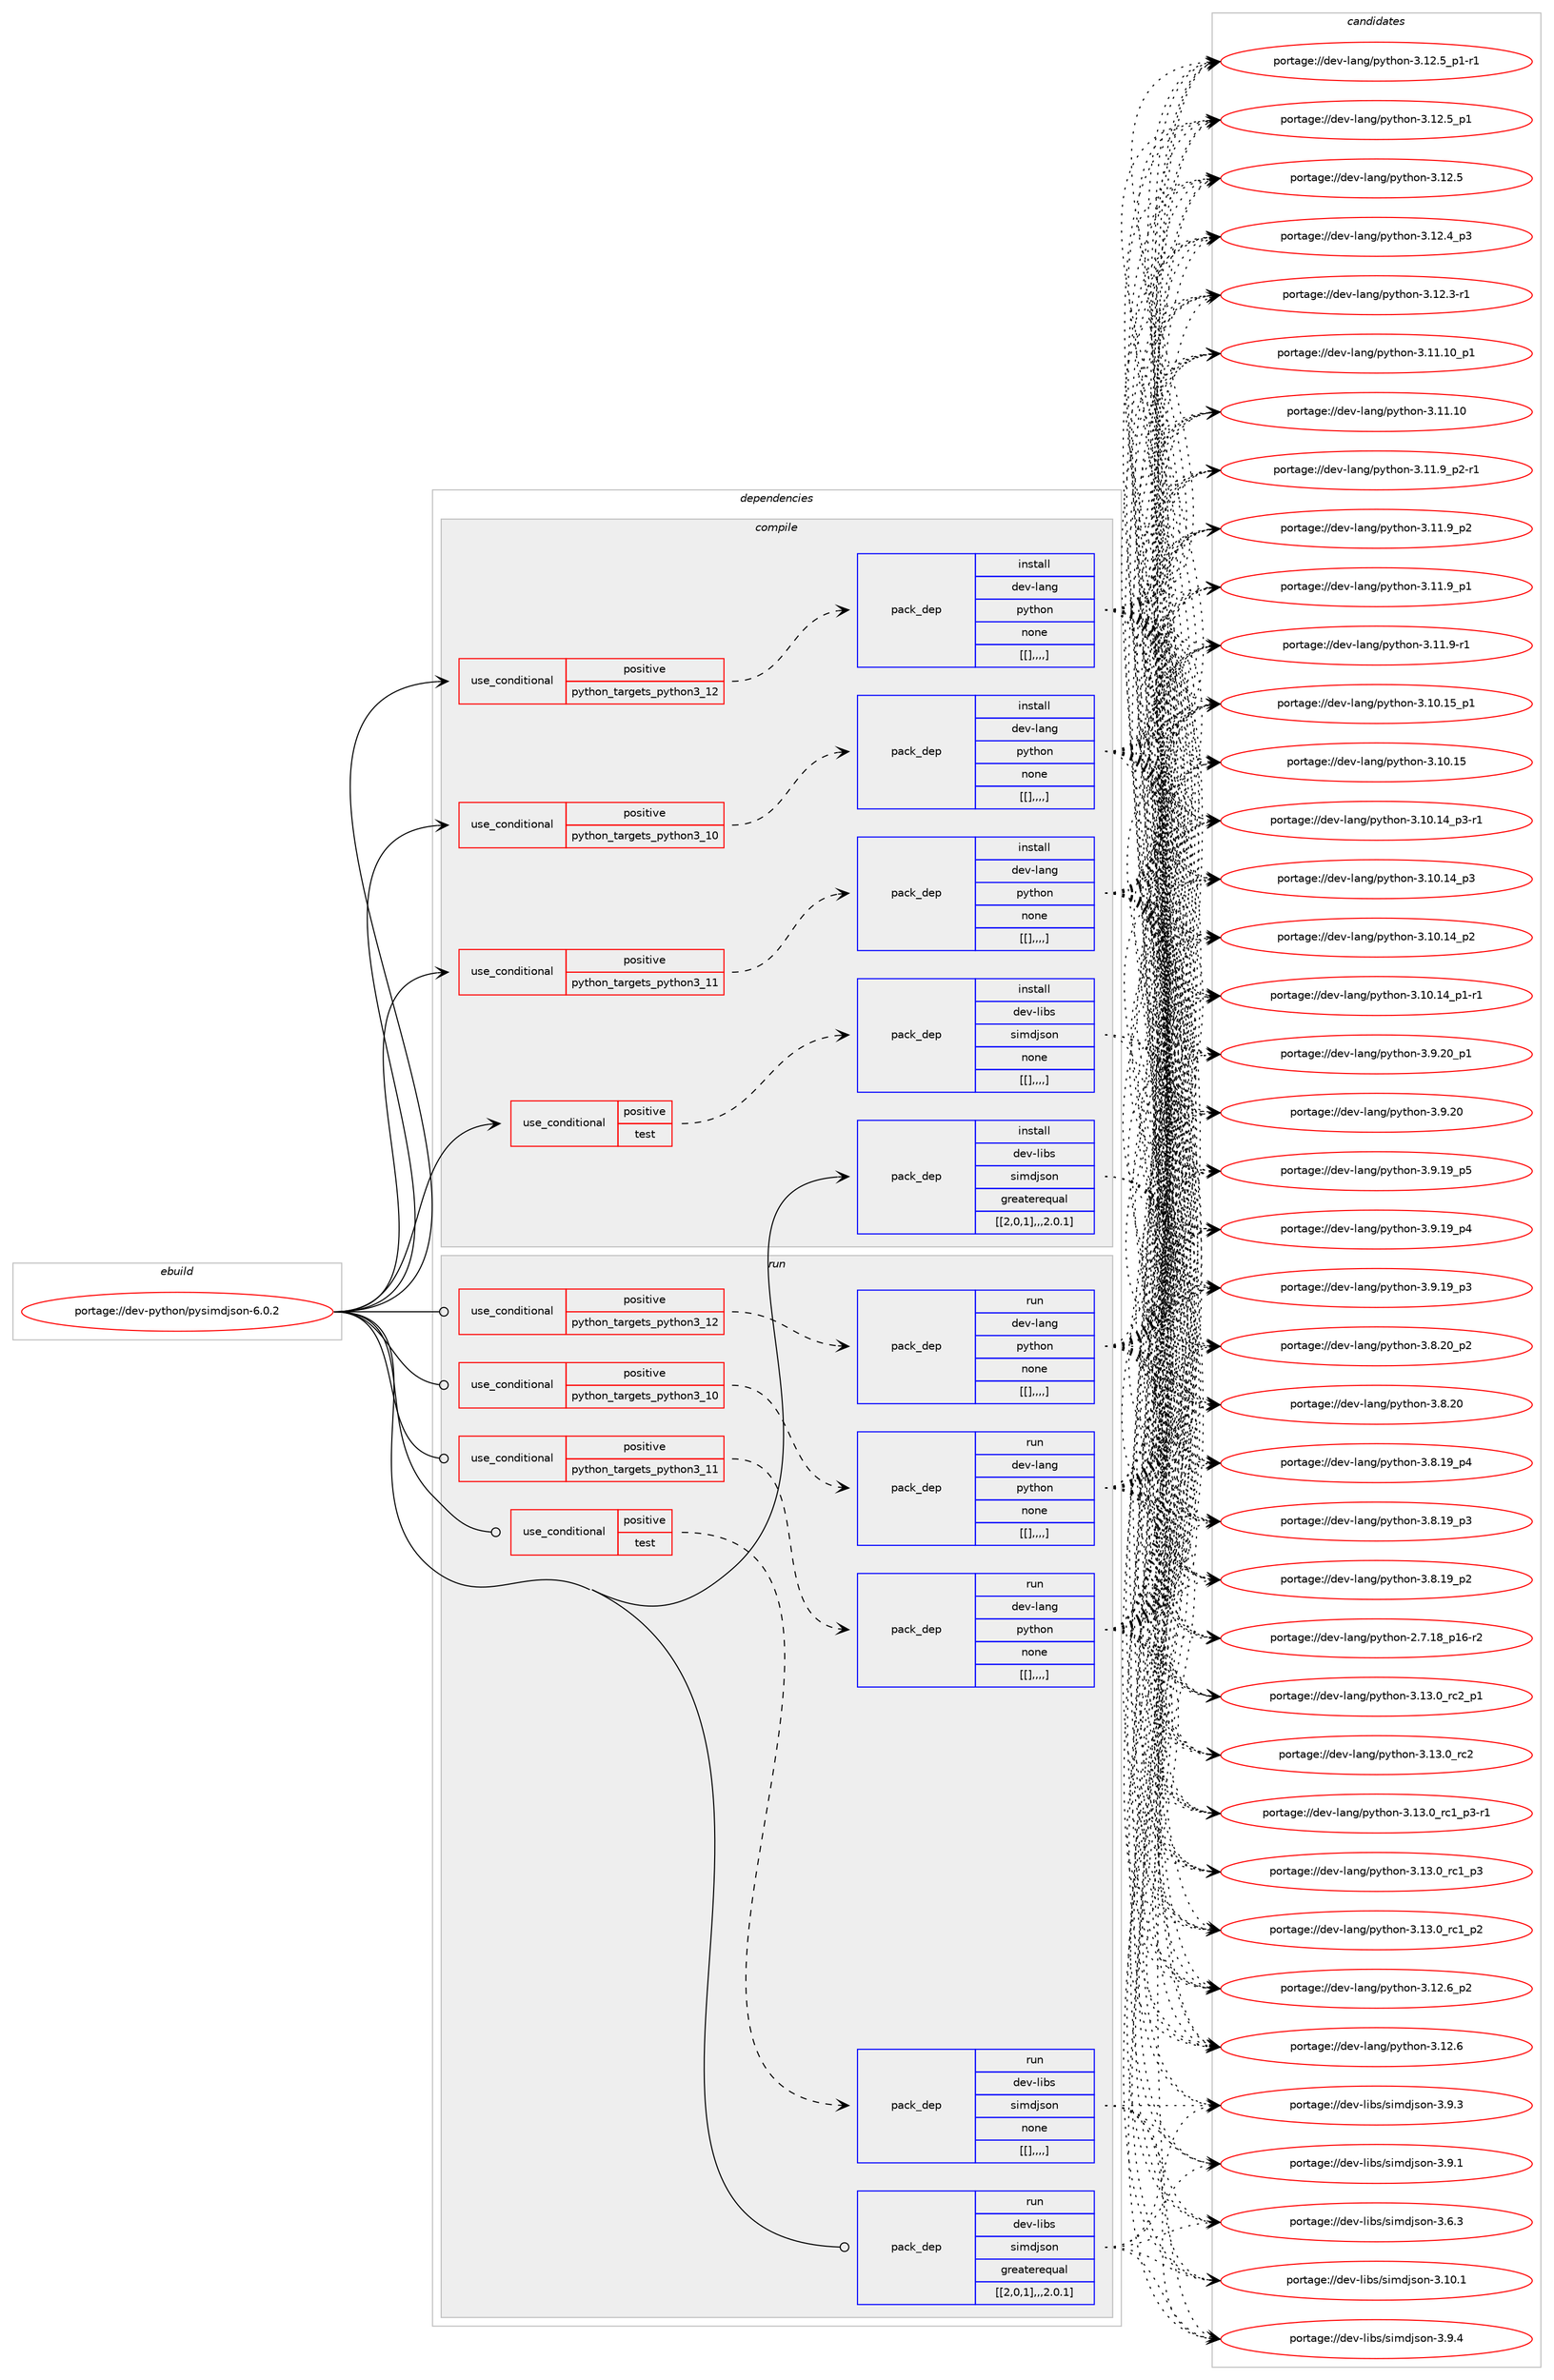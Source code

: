 digraph prolog {

# *************
# Graph options
# *************

newrank=true;
concentrate=true;
compound=true;
graph [rankdir=LR,fontname=Helvetica,fontsize=10,ranksep=1.5];#, ranksep=2.5, nodesep=0.2];
edge  [arrowhead=vee];
node  [fontname=Helvetica,fontsize=10];

# **********
# The ebuild
# **********

subgraph cluster_leftcol {
color=gray;
label=<<i>ebuild</i>>;
id [label="portage://dev-python/pysimdjson-6.0.2", color=red, width=4, href="../dev-python/pysimdjson-6.0.2.svg"];
}

# ****************
# The dependencies
# ****************

subgraph cluster_midcol {
color=gray;
label=<<i>dependencies</i>>;
subgraph cluster_compile {
fillcolor="#eeeeee";
style=filled;
label=<<i>compile</i>>;
subgraph cond39305 {
dependency161487 [label=<<TABLE BORDER="0" CELLBORDER="1" CELLSPACING="0" CELLPADDING="4"><TR><TD ROWSPAN="3" CELLPADDING="10">use_conditional</TD></TR><TR><TD>positive</TD></TR><TR><TD>python_targets_python3_10</TD></TR></TABLE>>, shape=none, color=red];
subgraph pack120930 {
dependency161488 [label=<<TABLE BORDER="0" CELLBORDER="1" CELLSPACING="0" CELLPADDING="4" WIDTH="220"><TR><TD ROWSPAN="6" CELLPADDING="30">pack_dep</TD></TR><TR><TD WIDTH="110">install</TD></TR><TR><TD>dev-lang</TD></TR><TR><TD>python</TD></TR><TR><TD>none</TD></TR><TR><TD>[[],,,,]</TD></TR></TABLE>>, shape=none, color=blue];
}
dependency161487:e -> dependency161488:w [weight=20,style="dashed",arrowhead="vee"];
}
id:e -> dependency161487:w [weight=20,style="solid",arrowhead="vee"];
subgraph cond39306 {
dependency161489 [label=<<TABLE BORDER="0" CELLBORDER="1" CELLSPACING="0" CELLPADDING="4"><TR><TD ROWSPAN="3" CELLPADDING="10">use_conditional</TD></TR><TR><TD>positive</TD></TR><TR><TD>python_targets_python3_11</TD></TR></TABLE>>, shape=none, color=red];
subgraph pack120931 {
dependency161490 [label=<<TABLE BORDER="0" CELLBORDER="1" CELLSPACING="0" CELLPADDING="4" WIDTH="220"><TR><TD ROWSPAN="6" CELLPADDING="30">pack_dep</TD></TR><TR><TD WIDTH="110">install</TD></TR><TR><TD>dev-lang</TD></TR><TR><TD>python</TD></TR><TR><TD>none</TD></TR><TR><TD>[[],,,,]</TD></TR></TABLE>>, shape=none, color=blue];
}
dependency161489:e -> dependency161490:w [weight=20,style="dashed",arrowhead="vee"];
}
id:e -> dependency161489:w [weight=20,style="solid",arrowhead="vee"];
subgraph cond39307 {
dependency161491 [label=<<TABLE BORDER="0" CELLBORDER="1" CELLSPACING="0" CELLPADDING="4"><TR><TD ROWSPAN="3" CELLPADDING="10">use_conditional</TD></TR><TR><TD>positive</TD></TR><TR><TD>python_targets_python3_12</TD></TR></TABLE>>, shape=none, color=red];
subgraph pack120932 {
dependency161492 [label=<<TABLE BORDER="0" CELLBORDER="1" CELLSPACING="0" CELLPADDING="4" WIDTH="220"><TR><TD ROWSPAN="6" CELLPADDING="30">pack_dep</TD></TR><TR><TD WIDTH="110">install</TD></TR><TR><TD>dev-lang</TD></TR><TR><TD>python</TD></TR><TR><TD>none</TD></TR><TR><TD>[[],,,,]</TD></TR></TABLE>>, shape=none, color=blue];
}
dependency161491:e -> dependency161492:w [weight=20,style="dashed",arrowhead="vee"];
}
id:e -> dependency161491:w [weight=20,style="solid",arrowhead="vee"];
subgraph cond39308 {
dependency161493 [label=<<TABLE BORDER="0" CELLBORDER="1" CELLSPACING="0" CELLPADDING="4"><TR><TD ROWSPAN="3" CELLPADDING="10">use_conditional</TD></TR><TR><TD>positive</TD></TR><TR><TD>test</TD></TR></TABLE>>, shape=none, color=red];
subgraph pack120933 {
dependency161494 [label=<<TABLE BORDER="0" CELLBORDER="1" CELLSPACING="0" CELLPADDING="4" WIDTH="220"><TR><TD ROWSPAN="6" CELLPADDING="30">pack_dep</TD></TR><TR><TD WIDTH="110">install</TD></TR><TR><TD>dev-libs</TD></TR><TR><TD>simdjson</TD></TR><TR><TD>none</TD></TR><TR><TD>[[],,,,]</TD></TR></TABLE>>, shape=none, color=blue];
}
dependency161493:e -> dependency161494:w [weight=20,style="dashed",arrowhead="vee"];
}
id:e -> dependency161493:w [weight=20,style="solid",arrowhead="vee"];
subgraph pack120934 {
dependency161495 [label=<<TABLE BORDER="0" CELLBORDER="1" CELLSPACING="0" CELLPADDING="4" WIDTH="220"><TR><TD ROWSPAN="6" CELLPADDING="30">pack_dep</TD></TR><TR><TD WIDTH="110">install</TD></TR><TR><TD>dev-libs</TD></TR><TR><TD>simdjson</TD></TR><TR><TD>greaterequal</TD></TR><TR><TD>[[2,0,1],,,2.0.1]</TD></TR></TABLE>>, shape=none, color=blue];
}
id:e -> dependency161495:w [weight=20,style="solid",arrowhead="vee"];
}
subgraph cluster_compileandrun {
fillcolor="#eeeeee";
style=filled;
label=<<i>compile and run</i>>;
}
subgraph cluster_run {
fillcolor="#eeeeee";
style=filled;
label=<<i>run</i>>;
subgraph cond39309 {
dependency161496 [label=<<TABLE BORDER="0" CELLBORDER="1" CELLSPACING="0" CELLPADDING="4"><TR><TD ROWSPAN="3" CELLPADDING="10">use_conditional</TD></TR><TR><TD>positive</TD></TR><TR><TD>python_targets_python3_10</TD></TR></TABLE>>, shape=none, color=red];
subgraph pack120935 {
dependency161497 [label=<<TABLE BORDER="0" CELLBORDER="1" CELLSPACING="0" CELLPADDING="4" WIDTH="220"><TR><TD ROWSPAN="6" CELLPADDING="30">pack_dep</TD></TR><TR><TD WIDTH="110">run</TD></TR><TR><TD>dev-lang</TD></TR><TR><TD>python</TD></TR><TR><TD>none</TD></TR><TR><TD>[[],,,,]</TD></TR></TABLE>>, shape=none, color=blue];
}
dependency161496:e -> dependency161497:w [weight=20,style="dashed",arrowhead="vee"];
}
id:e -> dependency161496:w [weight=20,style="solid",arrowhead="odot"];
subgraph cond39310 {
dependency161498 [label=<<TABLE BORDER="0" CELLBORDER="1" CELLSPACING="0" CELLPADDING="4"><TR><TD ROWSPAN="3" CELLPADDING="10">use_conditional</TD></TR><TR><TD>positive</TD></TR><TR><TD>python_targets_python3_11</TD></TR></TABLE>>, shape=none, color=red];
subgraph pack120936 {
dependency161499 [label=<<TABLE BORDER="0" CELLBORDER="1" CELLSPACING="0" CELLPADDING="4" WIDTH="220"><TR><TD ROWSPAN="6" CELLPADDING="30">pack_dep</TD></TR><TR><TD WIDTH="110">run</TD></TR><TR><TD>dev-lang</TD></TR><TR><TD>python</TD></TR><TR><TD>none</TD></TR><TR><TD>[[],,,,]</TD></TR></TABLE>>, shape=none, color=blue];
}
dependency161498:e -> dependency161499:w [weight=20,style="dashed",arrowhead="vee"];
}
id:e -> dependency161498:w [weight=20,style="solid",arrowhead="odot"];
subgraph cond39311 {
dependency161500 [label=<<TABLE BORDER="0" CELLBORDER="1" CELLSPACING="0" CELLPADDING="4"><TR><TD ROWSPAN="3" CELLPADDING="10">use_conditional</TD></TR><TR><TD>positive</TD></TR><TR><TD>python_targets_python3_12</TD></TR></TABLE>>, shape=none, color=red];
subgraph pack120937 {
dependency161501 [label=<<TABLE BORDER="0" CELLBORDER="1" CELLSPACING="0" CELLPADDING="4" WIDTH="220"><TR><TD ROWSPAN="6" CELLPADDING="30">pack_dep</TD></TR><TR><TD WIDTH="110">run</TD></TR><TR><TD>dev-lang</TD></TR><TR><TD>python</TD></TR><TR><TD>none</TD></TR><TR><TD>[[],,,,]</TD></TR></TABLE>>, shape=none, color=blue];
}
dependency161500:e -> dependency161501:w [weight=20,style="dashed",arrowhead="vee"];
}
id:e -> dependency161500:w [weight=20,style="solid",arrowhead="odot"];
subgraph cond39312 {
dependency161502 [label=<<TABLE BORDER="0" CELLBORDER="1" CELLSPACING="0" CELLPADDING="4"><TR><TD ROWSPAN="3" CELLPADDING="10">use_conditional</TD></TR><TR><TD>positive</TD></TR><TR><TD>test</TD></TR></TABLE>>, shape=none, color=red];
subgraph pack120938 {
dependency161503 [label=<<TABLE BORDER="0" CELLBORDER="1" CELLSPACING="0" CELLPADDING="4" WIDTH="220"><TR><TD ROWSPAN="6" CELLPADDING="30">pack_dep</TD></TR><TR><TD WIDTH="110">run</TD></TR><TR><TD>dev-libs</TD></TR><TR><TD>simdjson</TD></TR><TR><TD>none</TD></TR><TR><TD>[[],,,,]</TD></TR></TABLE>>, shape=none, color=blue];
}
dependency161502:e -> dependency161503:w [weight=20,style="dashed",arrowhead="vee"];
}
id:e -> dependency161502:w [weight=20,style="solid",arrowhead="odot"];
subgraph pack120939 {
dependency161504 [label=<<TABLE BORDER="0" CELLBORDER="1" CELLSPACING="0" CELLPADDING="4" WIDTH="220"><TR><TD ROWSPAN="6" CELLPADDING="30">pack_dep</TD></TR><TR><TD WIDTH="110">run</TD></TR><TR><TD>dev-libs</TD></TR><TR><TD>simdjson</TD></TR><TR><TD>greaterequal</TD></TR><TR><TD>[[2,0,1],,,2.0.1]</TD></TR></TABLE>>, shape=none, color=blue];
}
id:e -> dependency161504:w [weight=20,style="solid",arrowhead="odot"];
}
}

# **************
# The candidates
# **************

subgraph cluster_choices {
rank=same;
color=gray;
label=<<i>candidates</i>>;

subgraph choice120930 {
color=black;
nodesep=1;
choice100101118451089711010347112121116104111110455146495146489511499509511249 [label="portage://dev-lang/python-3.13.0_rc2_p1", color=red, width=4,href="../dev-lang/python-3.13.0_rc2_p1.svg"];
choice10010111845108971101034711212111610411111045514649514648951149950 [label="portage://dev-lang/python-3.13.0_rc2", color=red, width=4,href="../dev-lang/python-3.13.0_rc2.svg"];
choice1001011184510897110103471121211161041111104551464951464895114994995112514511449 [label="portage://dev-lang/python-3.13.0_rc1_p3-r1", color=red, width=4,href="../dev-lang/python-3.13.0_rc1_p3-r1.svg"];
choice100101118451089711010347112121116104111110455146495146489511499499511251 [label="portage://dev-lang/python-3.13.0_rc1_p3", color=red, width=4,href="../dev-lang/python-3.13.0_rc1_p3.svg"];
choice100101118451089711010347112121116104111110455146495146489511499499511250 [label="portage://dev-lang/python-3.13.0_rc1_p2", color=red, width=4,href="../dev-lang/python-3.13.0_rc1_p2.svg"];
choice100101118451089711010347112121116104111110455146495046549511250 [label="portage://dev-lang/python-3.12.6_p2", color=red, width=4,href="../dev-lang/python-3.12.6_p2.svg"];
choice10010111845108971101034711212111610411111045514649504654 [label="portage://dev-lang/python-3.12.6", color=red, width=4,href="../dev-lang/python-3.12.6.svg"];
choice1001011184510897110103471121211161041111104551464950465395112494511449 [label="portage://dev-lang/python-3.12.5_p1-r1", color=red, width=4,href="../dev-lang/python-3.12.5_p1-r1.svg"];
choice100101118451089711010347112121116104111110455146495046539511249 [label="portage://dev-lang/python-3.12.5_p1", color=red, width=4,href="../dev-lang/python-3.12.5_p1.svg"];
choice10010111845108971101034711212111610411111045514649504653 [label="portage://dev-lang/python-3.12.5", color=red, width=4,href="../dev-lang/python-3.12.5.svg"];
choice100101118451089711010347112121116104111110455146495046529511251 [label="portage://dev-lang/python-3.12.4_p3", color=red, width=4,href="../dev-lang/python-3.12.4_p3.svg"];
choice100101118451089711010347112121116104111110455146495046514511449 [label="portage://dev-lang/python-3.12.3-r1", color=red, width=4,href="../dev-lang/python-3.12.3-r1.svg"];
choice10010111845108971101034711212111610411111045514649494649489511249 [label="portage://dev-lang/python-3.11.10_p1", color=red, width=4,href="../dev-lang/python-3.11.10_p1.svg"];
choice1001011184510897110103471121211161041111104551464949464948 [label="portage://dev-lang/python-3.11.10", color=red, width=4,href="../dev-lang/python-3.11.10.svg"];
choice1001011184510897110103471121211161041111104551464949465795112504511449 [label="portage://dev-lang/python-3.11.9_p2-r1", color=red, width=4,href="../dev-lang/python-3.11.9_p2-r1.svg"];
choice100101118451089711010347112121116104111110455146494946579511250 [label="portage://dev-lang/python-3.11.9_p2", color=red, width=4,href="../dev-lang/python-3.11.9_p2.svg"];
choice100101118451089711010347112121116104111110455146494946579511249 [label="portage://dev-lang/python-3.11.9_p1", color=red, width=4,href="../dev-lang/python-3.11.9_p1.svg"];
choice100101118451089711010347112121116104111110455146494946574511449 [label="portage://dev-lang/python-3.11.9-r1", color=red, width=4,href="../dev-lang/python-3.11.9-r1.svg"];
choice10010111845108971101034711212111610411111045514649484649539511249 [label="portage://dev-lang/python-3.10.15_p1", color=red, width=4,href="../dev-lang/python-3.10.15_p1.svg"];
choice1001011184510897110103471121211161041111104551464948464953 [label="portage://dev-lang/python-3.10.15", color=red, width=4,href="../dev-lang/python-3.10.15.svg"];
choice100101118451089711010347112121116104111110455146494846495295112514511449 [label="portage://dev-lang/python-3.10.14_p3-r1", color=red, width=4,href="../dev-lang/python-3.10.14_p3-r1.svg"];
choice10010111845108971101034711212111610411111045514649484649529511251 [label="portage://dev-lang/python-3.10.14_p3", color=red, width=4,href="../dev-lang/python-3.10.14_p3.svg"];
choice10010111845108971101034711212111610411111045514649484649529511250 [label="portage://dev-lang/python-3.10.14_p2", color=red, width=4,href="../dev-lang/python-3.10.14_p2.svg"];
choice100101118451089711010347112121116104111110455146494846495295112494511449 [label="portage://dev-lang/python-3.10.14_p1-r1", color=red, width=4,href="../dev-lang/python-3.10.14_p1-r1.svg"];
choice100101118451089711010347112121116104111110455146574650489511249 [label="portage://dev-lang/python-3.9.20_p1", color=red, width=4,href="../dev-lang/python-3.9.20_p1.svg"];
choice10010111845108971101034711212111610411111045514657465048 [label="portage://dev-lang/python-3.9.20", color=red, width=4,href="../dev-lang/python-3.9.20.svg"];
choice100101118451089711010347112121116104111110455146574649579511253 [label="portage://dev-lang/python-3.9.19_p5", color=red, width=4,href="../dev-lang/python-3.9.19_p5.svg"];
choice100101118451089711010347112121116104111110455146574649579511252 [label="portage://dev-lang/python-3.9.19_p4", color=red, width=4,href="../dev-lang/python-3.9.19_p4.svg"];
choice100101118451089711010347112121116104111110455146574649579511251 [label="portage://dev-lang/python-3.9.19_p3", color=red, width=4,href="../dev-lang/python-3.9.19_p3.svg"];
choice100101118451089711010347112121116104111110455146564650489511250 [label="portage://dev-lang/python-3.8.20_p2", color=red, width=4,href="../dev-lang/python-3.8.20_p2.svg"];
choice10010111845108971101034711212111610411111045514656465048 [label="portage://dev-lang/python-3.8.20", color=red, width=4,href="../dev-lang/python-3.8.20.svg"];
choice100101118451089711010347112121116104111110455146564649579511252 [label="portage://dev-lang/python-3.8.19_p4", color=red, width=4,href="../dev-lang/python-3.8.19_p4.svg"];
choice100101118451089711010347112121116104111110455146564649579511251 [label="portage://dev-lang/python-3.8.19_p3", color=red, width=4,href="../dev-lang/python-3.8.19_p3.svg"];
choice100101118451089711010347112121116104111110455146564649579511250 [label="portage://dev-lang/python-3.8.19_p2", color=red, width=4,href="../dev-lang/python-3.8.19_p2.svg"];
choice100101118451089711010347112121116104111110455046554649569511249544511450 [label="portage://dev-lang/python-2.7.18_p16-r2", color=red, width=4,href="../dev-lang/python-2.7.18_p16-r2.svg"];
dependency161488:e -> choice100101118451089711010347112121116104111110455146495146489511499509511249:w [style=dotted,weight="100"];
dependency161488:e -> choice10010111845108971101034711212111610411111045514649514648951149950:w [style=dotted,weight="100"];
dependency161488:e -> choice1001011184510897110103471121211161041111104551464951464895114994995112514511449:w [style=dotted,weight="100"];
dependency161488:e -> choice100101118451089711010347112121116104111110455146495146489511499499511251:w [style=dotted,weight="100"];
dependency161488:e -> choice100101118451089711010347112121116104111110455146495146489511499499511250:w [style=dotted,weight="100"];
dependency161488:e -> choice100101118451089711010347112121116104111110455146495046549511250:w [style=dotted,weight="100"];
dependency161488:e -> choice10010111845108971101034711212111610411111045514649504654:w [style=dotted,weight="100"];
dependency161488:e -> choice1001011184510897110103471121211161041111104551464950465395112494511449:w [style=dotted,weight="100"];
dependency161488:e -> choice100101118451089711010347112121116104111110455146495046539511249:w [style=dotted,weight="100"];
dependency161488:e -> choice10010111845108971101034711212111610411111045514649504653:w [style=dotted,weight="100"];
dependency161488:e -> choice100101118451089711010347112121116104111110455146495046529511251:w [style=dotted,weight="100"];
dependency161488:e -> choice100101118451089711010347112121116104111110455146495046514511449:w [style=dotted,weight="100"];
dependency161488:e -> choice10010111845108971101034711212111610411111045514649494649489511249:w [style=dotted,weight="100"];
dependency161488:e -> choice1001011184510897110103471121211161041111104551464949464948:w [style=dotted,weight="100"];
dependency161488:e -> choice1001011184510897110103471121211161041111104551464949465795112504511449:w [style=dotted,weight="100"];
dependency161488:e -> choice100101118451089711010347112121116104111110455146494946579511250:w [style=dotted,weight="100"];
dependency161488:e -> choice100101118451089711010347112121116104111110455146494946579511249:w [style=dotted,weight="100"];
dependency161488:e -> choice100101118451089711010347112121116104111110455146494946574511449:w [style=dotted,weight="100"];
dependency161488:e -> choice10010111845108971101034711212111610411111045514649484649539511249:w [style=dotted,weight="100"];
dependency161488:e -> choice1001011184510897110103471121211161041111104551464948464953:w [style=dotted,weight="100"];
dependency161488:e -> choice100101118451089711010347112121116104111110455146494846495295112514511449:w [style=dotted,weight="100"];
dependency161488:e -> choice10010111845108971101034711212111610411111045514649484649529511251:w [style=dotted,weight="100"];
dependency161488:e -> choice10010111845108971101034711212111610411111045514649484649529511250:w [style=dotted,weight="100"];
dependency161488:e -> choice100101118451089711010347112121116104111110455146494846495295112494511449:w [style=dotted,weight="100"];
dependency161488:e -> choice100101118451089711010347112121116104111110455146574650489511249:w [style=dotted,weight="100"];
dependency161488:e -> choice10010111845108971101034711212111610411111045514657465048:w [style=dotted,weight="100"];
dependency161488:e -> choice100101118451089711010347112121116104111110455146574649579511253:w [style=dotted,weight="100"];
dependency161488:e -> choice100101118451089711010347112121116104111110455146574649579511252:w [style=dotted,weight="100"];
dependency161488:e -> choice100101118451089711010347112121116104111110455146574649579511251:w [style=dotted,weight="100"];
dependency161488:e -> choice100101118451089711010347112121116104111110455146564650489511250:w [style=dotted,weight="100"];
dependency161488:e -> choice10010111845108971101034711212111610411111045514656465048:w [style=dotted,weight="100"];
dependency161488:e -> choice100101118451089711010347112121116104111110455146564649579511252:w [style=dotted,weight="100"];
dependency161488:e -> choice100101118451089711010347112121116104111110455146564649579511251:w [style=dotted,weight="100"];
dependency161488:e -> choice100101118451089711010347112121116104111110455146564649579511250:w [style=dotted,weight="100"];
dependency161488:e -> choice100101118451089711010347112121116104111110455046554649569511249544511450:w [style=dotted,weight="100"];
}
subgraph choice120931 {
color=black;
nodesep=1;
choice100101118451089711010347112121116104111110455146495146489511499509511249 [label="portage://dev-lang/python-3.13.0_rc2_p1", color=red, width=4,href="../dev-lang/python-3.13.0_rc2_p1.svg"];
choice10010111845108971101034711212111610411111045514649514648951149950 [label="portage://dev-lang/python-3.13.0_rc2", color=red, width=4,href="../dev-lang/python-3.13.0_rc2.svg"];
choice1001011184510897110103471121211161041111104551464951464895114994995112514511449 [label="portage://dev-lang/python-3.13.0_rc1_p3-r1", color=red, width=4,href="../dev-lang/python-3.13.0_rc1_p3-r1.svg"];
choice100101118451089711010347112121116104111110455146495146489511499499511251 [label="portage://dev-lang/python-3.13.0_rc1_p3", color=red, width=4,href="../dev-lang/python-3.13.0_rc1_p3.svg"];
choice100101118451089711010347112121116104111110455146495146489511499499511250 [label="portage://dev-lang/python-3.13.0_rc1_p2", color=red, width=4,href="../dev-lang/python-3.13.0_rc1_p2.svg"];
choice100101118451089711010347112121116104111110455146495046549511250 [label="portage://dev-lang/python-3.12.6_p2", color=red, width=4,href="../dev-lang/python-3.12.6_p2.svg"];
choice10010111845108971101034711212111610411111045514649504654 [label="portage://dev-lang/python-3.12.6", color=red, width=4,href="../dev-lang/python-3.12.6.svg"];
choice1001011184510897110103471121211161041111104551464950465395112494511449 [label="portage://dev-lang/python-3.12.5_p1-r1", color=red, width=4,href="../dev-lang/python-3.12.5_p1-r1.svg"];
choice100101118451089711010347112121116104111110455146495046539511249 [label="portage://dev-lang/python-3.12.5_p1", color=red, width=4,href="../dev-lang/python-3.12.5_p1.svg"];
choice10010111845108971101034711212111610411111045514649504653 [label="portage://dev-lang/python-3.12.5", color=red, width=4,href="../dev-lang/python-3.12.5.svg"];
choice100101118451089711010347112121116104111110455146495046529511251 [label="portage://dev-lang/python-3.12.4_p3", color=red, width=4,href="../dev-lang/python-3.12.4_p3.svg"];
choice100101118451089711010347112121116104111110455146495046514511449 [label="portage://dev-lang/python-3.12.3-r1", color=red, width=4,href="../dev-lang/python-3.12.3-r1.svg"];
choice10010111845108971101034711212111610411111045514649494649489511249 [label="portage://dev-lang/python-3.11.10_p1", color=red, width=4,href="../dev-lang/python-3.11.10_p1.svg"];
choice1001011184510897110103471121211161041111104551464949464948 [label="portage://dev-lang/python-3.11.10", color=red, width=4,href="../dev-lang/python-3.11.10.svg"];
choice1001011184510897110103471121211161041111104551464949465795112504511449 [label="portage://dev-lang/python-3.11.9_p2-r1", color=red, width=4,href="../dev-lang/python-3.11.9_p2-r1.svg"];
choice100101118451089711010347112121116104111110455146494946579511250 [label="portage://dev-lang/python-3.11.9_p2", color=red, width=4,href="../dev-lang/python-3.11.9_p2.svg"];
choice100101118451089711010347112121116104111110455146494946579511249 [label="portage://dev-lang/python-3.11.9_p1", color=red, width=4,href="../dev-lang/python-3.11.9_p1.svg"];
choice100101118451089711010347112121116104111110455146494946574511449 [label="portage://dev-lang/python-3.11.9-r1", color=red, width=4,href="../dev-lang/python-3.11.9-r1.svg"];
choice10010111845108971101034711212111610411111045514649484649539511249 [label="portage://dev-lang/python-3.10.15_p1", color=red, width=4,href="../dev-lang/python-3.10.15_p1.svg"];
choice1001011184510897110103471121211161041111104551464948464953 [label="portage://dev-lang/python-3.10.15", color=red, width=4,href="../dev-lang/python-3.10.15.svg"];
choice100101118451089711010347112121116104111110455146494846495295112514511449 [label="portage://dev-lang/python-3.10.14_p3-r1", color=red, width=4,href="../dev-lang/python-3.10.14_p3-r1.svg"];
choice10010111845108971101034711212111610411111045514649484649529511251 [label="portage://dev-lang/python-3.10.14_p3", color=red, width=4,href="../dev-lang/python-3.10.14_p3.svg"];
choice10010111845108971101034711212111610411111045514649484649529511250 [label="portage://dev-lang/python-3.10.14_p2", color=red, width=4,href="../dev-lang/python-3.10.14_p2.svg"];
choice100101118451089711010347112121116104111110455146494846495295112494511449 [label="portage://dev-lang/python-3.10.14_p1-r1", color=red, width=4,href="../dev-lang/python-3.10.14_p1-r1.svg"];
choice100101118451089711010347112121116104111110455146574650489511249 [label="portage://dev-lang/python-3.9.20_p1", color=red, width=4,href="../dev-lang/python-3.9.20_p1.svg"];
choice10010111845108971101034711212111610411111045514657465048 [label="portage://dev-lang/python-3.9.20", color=red, width=4,href="../dev-lang/python-3.9.20.svg"];
choice100101118451089711010347112121116104111110455146574649579511253 [label="portage://dev-lang/python-3.9.19_p5", color=red, width=4,href="../dev-lang/python-3.9.19_p5.svg"];
choice100101118451089711010347112121116104111110455146574649579511252 [label="portage://dev-lang/python-3.9.19_p4", color=red, width=4,href="../dev-lang/python-3.9.19_p4.svg"];
choice100101118451089711010347112121116104111110455146574649579511251 [label="portage://dev-lang/python-3.9.19_p3", color=red, width=4,href="../dev-lang/python-3.9.19_p3.svg"];
choice100101118451089711010347112121116104111110455146564650489511250 [label="portage://dev-lang/python-3.8.20_p2", color=red, width=4,href="../dev-lang/python-3.8.20_p2.svg"];
choice10010111845108971101034711212111610411111045514656465048 [label="portage://dev-lang/python-3.8.20", color=red, width=4,href="../dev-lang/python-3.8.20.svg"];
choice100101118451089711010347112121116104111110455146564649579511252 [label="portage://dev-lang/python-3.8.19_p4", color=red, width=4,href="../dev-lang/python-3.8.19_p4.svg"];
choice100101118451089711010347112121116104111110455146564649579511251 [label="portage://dev-lang/python-3.8.19_p3", color=red, width=4,href="../dev-lang/python-3.8.19_p3.svg"];
choice100101118451089711010347112121116104111110455146564649579511250 [label="portage://dev-lang/python-3.8.19_p2", color=red, width=4,href="../dev-lang/python-3.8.19_p2.svg"];
choice100101118451089711010347112121116104111110455046554649569511249544511450 [label="portage://dev-lang/python-2.7.18_p16-r2", color=red, width=4,href="../dev-lang/python-2.7.18_p16-r2.svg"];
dependency161490:e -> choice100101118451089711010347112121116104111110455146495146489511499509511249:w [style=dotted,weight="100"];
dependency161490:e -> choice10010111845108971101034711212111610411111045514649514648951149950:w [style=dotted,weight="100"];
dependency161490:e -> choice1001011184510897110103471121211161041111104551464951464895114994995112514511449:w [style=dotted,weight="100"];
dependency161490:e -> choice100101118451089711010347112121116104111110455146495146489511499499511251:w [style=dotted,weight="100"];
dependency161490:e -> choice100101118451089711010347112121116104111110455146495146489511499499511250:w [style=dotted,weight="100"];
dependency161490:e -> choice100101118451089711010347112121116104111110455146495046549511250:w [style=dotted,weight="100"];
dependency161490:e -> choice10010111845108971101034711212111610411111045514649504654:w [style=dotted,weight="100"];
dependency161490:e -> choice1001011184510897110103471121211161041111104551464950465395112494511449:w [style=dotted,weight="100"];
dependency161490:e -> choice100101118451089711010347112121116104111110455146495046539511249:w [style=dotted,weight="100"];
dependency161490:e -> choice10010111845108971101034711212111610411111045514649504653:w [style=dotted,weight="100"];
dependency161490:e -> choice100101118451089711010347112121116104111110455146495046529511251:w [style=dotted,weight="100"];
dependency161490:e -> choice100101118451089711010347112121116104111110455146495046514511449:w [style=dotted,weight="100"];
dependency161490:e -> choice10010111845108971101034711212111610411111045514649494649489511249:w [style=dotted,weight="100"];
dependency161490:e -> choice1001011184510897110103471121211161041111104551464949464948:w [style=dotted,weight="100"];
dependency161490:e -> choice1001011184510897110103471121211161041111104551464949465795112504511449:w [style=dotted,weight="100"];
dependency161490:e -> choice100101118451089711010347112121116104111110455146494946579511250:w [style=dotted,weight="100"];
dependency161490:e -> choice100101118451089711010347112121116104111110455146494946579511249:w [style=dotted,weight="100"];
dependency161490:e -> choice100101118451089711010347112121116104111110455146494946574511449:w [style=dotted,weight="100"];
dependency161490:e -> choice10010111845108971101034711212111610411111045514649484649539511249:w [style=dotted,weight="100"];
dependency161490:e -> choice1001011184510897110103471121211161041111104551464948464953:w [style=dotted,weight="100"];
dependency161490:e -> choice100101118451089711010347112121116104111110455146494846495295112514511449:w [style=dotted,weight="100"];
dependency161490:e -> choice10010111845108971101034711212111610411111045514649484649529511251:w [style=dotted,weight="100"];
dependency161490:e -> choice10010111845108971101034711212111610411111045514649484649529511250:w [style=dotted,weight="100"];
dependency161490:e -> choice100101118451089711010347112121116104111110455146494846495295112494511449:w [style=dotted,weight="100"];
dependency161490:e -> choice100101118451089711010347112121116104111110455146574650489511249:w [style=dotted,weight="100"];
dependency161490:e -> choice10010111845108971101034711212111610411111045514657465048:w [style=dotted,weight="100"];
dependency161490:e -> choice100101118451089711010347112121116104111110455146574649579511253:w [style=dotted,weight="100"];
dependency161490:e -> choice100101118451089711010347112121116104111110455146574649579511252:w [style=dotted,weight="100"];
dependency161490:e -> choice100101118451089711010347112121116104111110455146574649579511251:w [style=dotted,weight="100"];
dependency161490:e -> choice100101118451089711010347112121116104111110455146564650489511250:w [style=dotted,weight="100"];
dependency161490:e -> choice10010111845108971101034711212111610411111045514656465048:w [style=dotted,weight="100"];
dependency161490:e -> choice100101118451089711010347112121116104111110455146564649579511252:w [style=dotted,weight="100"];
dependency161490:e -> choice100101118451089711010347112121116104111110455146564649579511251:w [style=dotted,weight="100"];
dependency161490:e -> choice100101118451089711010347112121116104111110455146564649579511250:w [style=dotted,weight="100"];
dependency161490:e -> choice100101118451089711010347112121116104111110455046554649569511249544511450:w [style=dotted,weight="100"];
}
subgraph choice120932 {
color=black;
nodesep=1;
choice100101118451089711010347112121116104111110455146495146489511499509511249 [label="portage://dev-lang/python-3.13.0_rc2_p1", color=red, width=4,href="../dev-lang/python-3.13.0_rc2_p1.svg"];
choice10010111845108971101034711212111610411111045514649514648951149950 [label="portage://dev-lang/python-3.13.0_rc2", color=red, width=4,href="../dev-lang/python-3.13.0_rc2.svg"];
choice1001011184510897110103471121211161041111104551464951464895114994995112514511449 [label="portage://dev-lang/python-3.13.0_rc1_p3-r1", color=red, width=4,href="../dev-lang/python-3.13.0_rc1_p3-r1.svg"];
choice100101118451089711010347112121116104111110455146495146489511499499511251 [label="portage://dev-lang/python-3.13.0_rc1_p3", color=red, width=4,href="../dev-lang/python-3.13.0_rc1_p3.svg"];
choice100101118451089711010347112121116104111110455146495146489511499499511250 [label="portage://dev-lang/python-3.13.0_rc1_p2", color=red, width=4,href="../dev-lang/python-3.13.0_rc1_p2.svg"];
choice100101118451089711010347112121116104111110455146495046549511250 [label="portage://dev-lang/python-3.12.6_p2", color=red, width=4,href="../dev-lang/python-3.12.6_p2.svg"];
choice10010111845108971101034711212111610411111045514649504654 [label="portage://dev-lang/python-3.12.6", color=red, width=4,href="../dev-lang/python-3.12.6.svg"];
choice1001011184510897110103471121211161041111104551464950465395112494511449 [label="portage://dev-lang/python-3.12.5_p1-r1", color=red, width=4,href="../dev-lang/python-3.12.5_p1-r1.svg"];
choice100101118451089711010347112121116104111110455146495046539511249 [label="portage://dev-lang/python-3.12.5_p1", color=red, width=4,href="../dev-lang/python-3.12.5_p1.svg"];
choice10010111845108971101034711212111610411111045514649504653 [label="portage://dev-lang/python-3.12.5", color=red, width=4,href="../dev-lang/python-3.12.5.svg"];
choice100101118451089711010347112121116104111110455146495046529511251 [label="portage://dev-lang/python-3.12.4_p3", color=red, width=4,href="../dev-lang/python-3.12.4_p3.svg"];
choice100101118451089711010347112121116104111110455146495046514511449 [label="portage://dev-lang/python-3.12.3-r1", color=red, width=4,href="../dev-lang/python-3.12.3-r1.svg"];
choice10010111845108971101034711212111610411111045514649494649489511249 [label="portage://dev-lang/python-3.11.10_p1", color=red, width=4,href="../dev-lang/python-3.11.10_p1.svg"];
choice1001011184510897110103471121211161041111104551464949464948 [label="portage://dev-lang/python-3.11.10", color=red, width=4,href="../dev-lang/python-3.11.10.svg"];
choice1001011184510897110103471121211161041111104551464949465795112504511449 [label="portage://dev-lang/python-3.11.9_p2-r1", color=red, width=4,href="../dev-lang/python-3.11.9_p2-r1.svg"];
choice100101118451089711010347112121116104111110455146494946579511250 [label="portage://dev-lang/python-3.11.9_p2", color=red, width=4,href="../dev-lang/python-3.11.9_p2.svg"];
choice100101118451089711010347112121116104111110455146494946579511249 [label="portage://dev-lang/python-3.11.9_p1", color=red, width=4,href="../dev-lang/python-3.11.9_p1.svg"];
choice100101118451089711010347112121116104111110455146494946574511449 [label="portage://dev-lang/python-3.11.9-r1", color=red, width=4,href="../dev-lang/python-3.11.9-r1.svg"];
choice10010111845108971101034711212111610411111045514649484649539511249 [label="portage://dev-lang/python-3.10.15_p1", color=red, width=4,href="../dev-lang/python-3.10.15_p1.svg"];
choice1001011184510897110103471121211161041111104551464948464953 [label="portage://dev-lang/python-3.10.15", color=red, width=4,href="../dev-lang/python-3.10.15.svg"];
choice100101118451089711010347112121116104111110455146494846495295112514511449 [label="portage://dev-lang/python-3.10.14_p3-r1", color=red, width=4,href="../dev-lang/python-3.10.14_p3-r1.svg"];
choice10010111845108971101034711212111610411111045514649484649529511251 [label="portage://dev-lang/python-3.10.14_p3", color=red, width=4,href="../dev-lang/python-3.10.14_p3.svg"];
choice10010111845108971101034711212111610411111045514649484649529511250 [label="portage://dev-lang/python-3.10.14_p2", color=red, width=4,href="../dev-lang/python-3.10.14_p2.svg"];
choice100101118451089711010347112121116104111110455146494846495295112494511449 [label="portage://dev-lang/python-3.10.14_p1-r1", color=red, width=4,href="../dev-lang/python-3.10.14_p1-r1.svg"];
choice100101118451089711010347112121116104111110455146574650489511249 [label="portage://dev-lang/python-3.9.20_p1", color=red, width=4,href="../dev-lang/python-3.9.20_p1.svg"];
choice10010111845108971101034711212111610411111045514657465048 [label="portage://dev-lang/python-3.9.20", color=red, width=4,href="../dev-lang/python-3.9.20.svg"];
choice100101118451089711010347112121116104111110455146574649579511253 [label="portage://dev-lang/python-3.9.19_p5", color=red, width=4,href="../dev-lang/python-3.9.19_p5.svg"];
choice100101118451089711010347112121116104111110455146574649579511252 [label="portage://dev-lang/python-3.9.19_p4", color=red, width=4,href="../dev-lang/python-3.9.19_p4.svg"];
choice100101118451089711010347112121116104111110455146574649579511251 [label="portage://dev-lang/python-3.9.19_p3", color=red, width=4,href="../dev-lang/python-3.9.19_p3.svg"];
choice100101118451089711010347112121116104111110455146564650489511250 [label="portage://dev-lang/python-3.8.20_p2", color=red, width=4,href="../dev-lang/python-3.8.20_p2.svg"];
choice10010111845108971101034711212111610411111045514656465048 [label="portage://dev-lang/python-3.8.20", color=red, width=4,href="../dev-lang/python-3.8.20.svg"];
choice100101118451089711010347112121116104111110455146564649579511252 [label="portage://dev-lang/python-3.8.19_p4", color=red, width=4,href="../dev-lang/python-3.8.19_p4.svg"];
choice100101118451089711010347112121116104111110455146564649579511251 [label="portage://dev-lang/python-3.8.19_p3", color=red, width=4,href="../dev-lang/python-3.8.19_p3.svg"];
choice100101118451089711010347112121116104111110455146564649579511250 [label="portage://dev-lang/python-3.8.19_p2", color=red, width=4,href="../dev-lang/python-3.8.19_p2.svg"];
choice100101118451089711010347112121116104111110455046554649569511249544511450 [label="portage://dev-lang/python-2.7.18_p16-r2", color=red, width=4,href="../dev-lang/python-2.7.18_p16-r2.svg"];
dependency161492:e -> choice100101118451089711010347112121116104111110455146495146489511499509511249:w [style=dotted,weight="100"];
dependency161492:e -> choice10010111845108971101034711212111610411111045514649514648951149950:w [style=dotted,weight="100"];
dependency161492:e -> choice1001011184510897110103471121211161041111104551464951464895114994995112514511449:w [style=dotted,weight="100"];
dependency161492:e -> choice100101118451089711010347112121116104111110455146495146489511499499511251:w [style=dotted,weight="100"];
dependency161492:e -> choice100101118451089711010347112121116104111110455146495146489511499499511250:w [style=dotted,weight="100"];
dependency161492:e -> choice100101118451089711010347112121116104111110455146495046549511250:w [style=dotted,weight="100"];
dependency161492:e -> choice10010111845108971101034711212111610411111045514649504654:w [style=dotted,weight="100"];
dependency161492:e -> choice1001011184510897110103471121211161041111104551464950465395112494511449:w [style=dotted,weight="100"];
dependency161492:e -> choice100101118451089711010347112121116104111110455146495046539511249:w [style=dotted,weight="100"];
dependency161492:e -> choice10010111845108971101034711212111610411111045514649504653:w [style=dotted,weight="100"];
dependency161492:e -> choice100101118451089711010347112121116104111110455146495046529511251:w [style=dotted,weight="100"];
dependency161492:e -> choice100101118451089711010347112121116104111110455146495046514511449:w [style=dotted,weight="100"];
dependency161492:e -> choice10010111845108971101034711212111610411111045514649494649489511249:w [style=dotted,weight="100"];
dependency161492:e -> choice1001011184510897110103471121211161041111104551464949464948:w [style=dotted,weight="100"];
dependency161492:e -> choice1001011184510897110103471121211161041111104551464949465795112504511449:w [style=dotted,weight="100"];
dependency161492:e -> choice100101118451089711010347112121116104111110455146494946579511250:w [style=dotted,weight="100"];
dependency161492:e -> choice100101118451089711010347112121116104111110455146494946579511249:w [style=dotted,weight="100"];
dependency161492:e -> choice100101118451089711010347112121116104111110455146494946574511449:w [style=dotted,weight="100"];
dependency161492:e -> choice10010111845108971101034711212111610411111045514649484649539511249:w [style=dotted,weight="100"];
dependency161492:e -> choice1001011184510897110103471121211161041111104551464948464953:w [style=dotted,weight="100"];
dependency161492:e -> choice100101118451089711010347112121116104111110455146494846495295112514511449:w [style=dotted,weight="100"];
dependency161492:e -> choice10010111845108971101034711212111610411111045514649484649529511251:w [style=dotted,weight="100"];
dependency161492:e -> choice10010111845108971101034711212111610411111045514649484649529511250:w [style=dotted,weight="100"];
dependency161492:e -> choice100101118451089711010347112121116104111110455146494846495295112494511449:w [style=dotted,weight="100"];
dependency161492:e -> choice100101118451089711010347112121116104111110455146574650489511249:w [style=dotted,weight="100"];
dependency161492:e -> choice10010111845108971101034711212111610411111045514657465048:w [style=dotted,weight="100"];
dependency161492:e -> choice100101118451089711010347112121116104111110455146574649579511253:w [style=dotted,weight="100"];
dependency161492:e -> choice100101118451089711010347112121116104111110455146574649579511252:w [style=dotted,weight="100"];
dependency161492:e -> choice100101118451089711010347112121116104111110455146574649579511251:w [style=dotted,weight="100"];
dependency161492:e -> choice100101118451089711010347112121116104111110455146564650489511250:w [style=dotted,weight="100"];
dependency161492:e -> choice10010111845108971101034711212111610411111045514656465048:w [style=dotted,weight="100"];
dependency161492:e -> choice100101118451089711010347112121116104111110455146564649579511252:w [style=dotted,weight="100"];
dependency161492:e -> choice100101118451089711010347112121116104111110455146564649579511251:w [style=dotted,weight="100"];
dependency161492:e -> choice100101118451089711010347112121116104111110455146564649579511250:w [style=dotted,weight="100"];
dependency161492:e -> choice100101118451089711010347112121116104111110455046554649569511249544511450:w [style=dotted,weight="100"];
}
subgraph choice120933 {
color=black;
nodesep=1;
choice10010111845108105981154711510510910010611511111045514649484649 [label="portage://dev-libs/simdjson-3.10.1", color=red, width=4,href="../dev-libs/simdjson-3.10.1.svg"];
choice100101118451081059811547115105109100106115111110455146574652 [label="portage://dev-libs/simdjson-3.9.4", color=red, width=4,href="../dev-libs/simdjson-3.9.4.svg"];
choice100101118451081059811547115105109100106115111110455146574651 [label="portage://dev-libs/simdjson-3.9.3", color=red, width=4,href="../dev-libs/simdjson-3.9.3.svg"];
choice100101118451081059811547115105109100106115111110455146574649 [label="portage://dev-libs/simdjson-3.9.1", color=red, width=4,href="../dev-libs/simdjson-3.9.1.svg"];
choice100101118451081059811547115105109100106115111110455146544651 [label="portage://dev-libs/simdjson-3.6.3", color=red, width=4,href="../dev-libs/simdjson-3.6.3.svg"];
dependency161494:e -> choice10010111845108105981154711510510910010611511111045514649484649:w [style=dotted,weight="100"];
dependency161494:e -> choice100101118451081059811547115105109100106115111110455146574652:w [style=dotted,weight="100"];
dependency161494:e -> choice100101118451081059811547115105109100106115111110455146574651:w [style=dotted,weight="100"];
dependency161494:e -> choice100101118451081059811547115105109100106115111110455146574649:w [style=dotted,weight="100"];
dependency161494:e -> choice100101118451081059811547115105109100106115111110455146544651:w [style=dotted,weight="100"];
}
subgraph choice120934 {
color=black;
nodesep=1;
choice10010111845108105981154711510510910010611511111045514649484649 [label="portage://dev-libs/simdjson-3.10.1", color=red, width=4,href="../dev-libs/simdjson-3.10.1.svg"];
choice100101118451081059811547115105109100106115111110455146574652 [label="portage://dev-libs/simdjson-3.9.4", color=red, width=4,href="../dev-libs/simdjson-3.9.4.svg"];
choice100101118451081059811547115105109100106115111110455146574651 [label="portage://dev-libs/simdjson-3.9.3", color=red, width=4,href="../dev-libs/simdjson-3.9.3.svg"];
choice100101118451081059811547115105109100106115111110455146574649 [label="portage://dev-libs/simdjson-3.9.1", color=red, width=4,href="../dev-libs/simdjson-3.9.1.svg"];
choice100101118451081059811547115105109100106115111110455146544651 [label="portage://dev-libs/simdjson-3.6.3", color=red, width=4,href="../dev-libs/simdjson-3.6.3.svg"];
dependency161495:e -> choice10010111845108105981154711510510910010611511111045514649484649:w [style=dotted,weight="100"];
dependency161495:e -> choice100101118451081059811547115105109100106115111110455146574652:w [style=dotted,weight="100"];
dependency161495:e -> choice100101118451081059811547115105109100106115111110455146574651:w [style=dotted,weight="100"];
dependency161495:e -> choice100101118451081059811547115105109100106115111110455146574649:w [style=dotted,weight="100"];
dependency161495:e -> choice100101118451081059811547115105109100106115111110455146544651:w [style=dotted,weight="100"];
}
subgraph choice120935 {
color=black;
nodesep=1;
choice100101118451089711010347112121116104111110455146495146489511499509511249 [label="portage://dev-lang/python-3.13.0_rc2_p1", color=red, width=4,href="../dev-lang/python-3.13.0_rc2_p1.svg"];
choice10010111845108971101034711212111610411111045514649514648951149950 [label="portage://dev-lang/python-3.13.0_rc2", color=red, width=4,href="../dev-lang/python-3.13.0_rc2.svg"];
choice1001011184510897110103471121211161041111104551464951464895114994995112514511449 [label="portage://dev-lang/python-3.13.0_rc1_p3-r1", color=red, width=4,href="../dev-lang/python-3.13.0_rc1_p3-r1.svg"];
choice100101118451089711010347112121116104111110455146495146489511499499511251 [label="portage://dev-lang/python-3.13.0_rc1_p3", color=red, width=4,href="../dev-lang/python-3.13.0_rc1_p3.svg"];
choice100101118451089711010347112121116104111110455146495146489511499499511250 [label="portage://dev-lang/python-3.13.0_rc1_p2", color=red, width=4,href="../dev-lang/python-3.13.0_rc1_p2.svg"];
choice100101118451089711010347112121116104111110455146495046549511250 [label="portage://dev-lang/python-3.12.6_p2", color=red, width=4,href="../dev-lang/python-3.12.6_p2.svg"];
choice10010111845108971101034711212111610411111045514649504654 [label="portage://dev-lang/python-3.12.6", color=red, width=4,href="../dev-lang/python-3.12.6.svg"];
choice1001011184510897110103471121211161041111104551464950465395112494511449 [label="portage://dev-lang/python-3.12.5_p1-r1", color=red, width=4,href="../dev-lang/python-3.12.5_p1-r1.svg"];
choice100101118451089711010347112121116104111110455146495046539511249 [label="portage://dev-lang/python-3.12.5_p1", color=red, width=4,href="../dev-lang/python-3.12.5_p1.svg"];
choice10010111845108971101034711212111610411111045514649504653 [label="portage://dev-lang/python-3.12.5", color=red, width=4,href="../dev-lang/python-3.12.5.svg"];
choice100101118451089711010347112121116104111110455146495046529511251 [label="portage://dev-lang/python-3.12.4_p3", color=red, width=4,href="../dev-lang/python-3.12.4_p3.svg"];
choice100101118451089711010347112121116104111110455146495046514511449 [label="portage://dev-lang/python-3.12.3-r1", color=red, width=4,href="../dev-lang/python-3.12.3-r1.svg"];
choice10010111845108971101034711212111610411111045514649494649489511249 [label="portage://dev-lang/python-3.11.10_p1", color=red, width=4,href="../dev-lang/python-3.11.10_p1.svg"];
choice1001011184510897110103471121211161041111104551464949464948 [label="portage://dev-lang/python-3.11.10", color=red, width=4,href="../dev-lang/python-3.11.10.svg"];
choice1001011184510897110103471121211161041111104551464949465795112504511449 [label="portage://dev-lang/python-3.11.9_p2-r1", color=red, width=4,href="../dev-lang/python-3.11.9_p2-r1.svg"];
choice100101118451089711010347112121116104111110455146494946579511250 [label="portage://dev-lang/python-3.11.9_p2", color=red, width=4,href="../dev-lang/python-3.11.9_p2.svg"];
choice100101118451089711010347112121116104111110455146494946579511249 [label="portage://dev-lang/python-3.11.9_p1", color=red, width=4,href="../dev-lang/python-3.11.9_p1.svg"];
choice100101118451089711010347112121116104111110455146494946574511449 [label="portage://dev-lang/python-3.11.9-r1", color=red, width=4,href="../dev-lang/python-3.11.9-r1.svg"];
choice10010111845108971101034711212111610411111045514649484649539511249 [label="portage://dev-lang/python-3.10.15_p1", color=red, width=4,href="../dev-lang/python-3.10.15_p1.svg"];
choice1001011184510897110103471121211161041111104551464948464953 [label="portage://dev-lang/python-3.10.15", color=red, width=4,href="../dev-lang/python-3.10.15.svg"];
choice100101118451089711010347112121116104111110455146494846495295112514511449 [label="portage://dev-lang/python-3.10.14_p3-r1", color=red, width=4,href="../dev-lang/python-3.10.14_p3-r1.svg"];
choice10010111845108971101034711212111610411111045514649484649529511251 [label="portage://dev-lang/python-3.10.14_p3", color=red, width=4,href="../dev-lang/python-3.10.14_p3.svg"];
choice10010111845108971101034711212111610411111045514649484649529511250 [label="portage://dev-lang/python-3.10.14_p2", color=red, width=4,href="../dev-lang/python-3.10.14_p2.svg"];
choice100101118451089711010347112121116104111110455146494846495295112494511449 [label="portage://dev-lang/python-3.10.14_p1-r1", color=red, width=4,href="../dev-lang/python-3.10.14_p1-r1.svg"];
choice100101118451089711010347112121116104111110455146574650489511249 [label="portage://dev-lang/python-3.9.20_p1", color=red, width=4,href="../dev-lang/python-3.9.20_p1.svg"];
choice10010111845108971101034711212111610411111045514657465048 [label="portage://dev-lang/python-3.9.20", color=red, width=4,href="../dev-lang/python-3.9.20.svg"];
choice100101118451089711010347112121116104111110455146574649579511253 [label="portage://dev-lang/python-3.9.19_p5", color=red, width=4,href="../dev-lang/python-3.9.19_p5.svg"];
choice100101118451089711010347112121116104111110455146574649579511252 [label="portage://dev-lang/python-3.9.19_p4", color=red, width=4,href="../dev-lang/python-3.9.19_p4.svg"];
choice100101118451089711010347112121116104111110455146574649579511251 [label="portage://dev-lang/python-3.9.19_p3", color=red, width=4,href="../dev-lang/python-3.9.19_p3.svg"];
choice100101118451089711010347112121116104111110455146564650489511250 [label="portage://dev-lang/python-3.8.20_p2", color=red, width=4,href="../dev-lang/python-3.8.20_p2.svg"];
choice10010111845108971101034711212111610411111045514656465048 [label="portage://dev-lang/python-3.8.20", color=red, width=4,href="../dev-lang/python-3.8.20.svg"];
choice100101118451089711010347112121116104111110455146564649579511252 [label="portage://dev-lang/python-3.8.19_p4", color=red, width=4,href="../dev-lang/python-3.8.19_p4.svg"];
choice100101118451089711010347112121116104111110455146564649579511251 [label="portage://dev-lang/python-3.8.19_p3", color=red, width=4,href="../dev-lang/python-3.8.19_p3.svg"];
choice100101118451089711010347112121116104111110455146564649579511250 [label="portage://dev-lang/python-3.8.19_p2", color=red, width=4,href="../dev-lang/python-3.8.19_p2.svg"];
choice100101118451089711010347112121116104111110455046554649569511249544511450 [label="portage://dev-lang/python-2.7.18_p16-r2", color=red, width=4,href="../dev-lang/python-2.7.18_p16-r2.svg"];
dependency161497:e -> choice100101118451089711010347112121116104111110455146495146489511499509511249:w [style=dotted,weight="100"];
dependency161497:e -> choice10010111845108971101034711212111610411111045514649514648951149950:w [style=dotted,weight="100"];
dependency161497:e -> choice1001011184510897110103471121211161041111104551464951464895114994995112514511449:w [style=dotted,weight="100"];
dependency161497:e -> choice100101118451089711010347112121116104111110455146495146489511499499511251:w [style=dotted,weight="100"];
dependency161497:e -> choice100101118451089711010347112121116104111110455146495146489511499499511250:w [style=dotted,weight="100"];
dependency161497:e -> choice100101118451089711010347112121116104111110455146495046549511250:w [style=dotted,weight="100"];
dependency161497:e -> choice10010111845108971101034711212111610411111045514649504654:w [style=dotted,weight="100"];
dependency161497:e -> choice1001011184510897110103471121211161041111104551464950465395112494511449:w [style=dotted,weight="100"];
dependency161497:e -> choice100101118451089711010347112121116104111110455146495046539511249:w [style=dotted,weight="100"];
dependency161497:e -> choice10010111845108971101034711212111610411111045514649504653:w [style=dotted,weight="100"];
dependency161497:e -> choice100101118451089711010347112121116104111110455146495046529511251:w [style=dotted,weight="100"];
dependency161497:e -> choice100101118451089711010347112121116104111110455146495046514511449:w [style=dotted,weight="100"];
dependency161497:e -> choice10010111845108971101034711212111610411111045514649494649489511249:w [style=dotted,weight="100"];
dependency161497:e -> choice1001011184510897110103471121211161041111104551464949464948:w [style=dotted,weight="100"];
dependency161497:e -> choice1001011184510897110103471121211161041111104551464949465795112504511449:w [style=dotted,weight="100"];
dependency161497:e -> choice100101118451089711010347112121116104111110455146494946579511250:w [style=dotted,weight="100"];
dependency161497:e -> choice100101118451089711010347112121116104111110455146494946579511249:w [style=dotted,weight="100"];
dependency161497:e -> choice100101118451089711010347112121116104111110455146494946574511449:w [style=dotted,weight="100"];
dependency161497:e -> choice10010111845108971101034711212111610411111045514649484649539511249:w [style=dotted,weight="100"];
dependency161497:e -> choice1001011184510897110103471121211161041111104551464948464953:w [style=dotted,weight="100"];
dependency161497:e -> choice100101118451089711010347112121116104111110455146494846495295112514511449:w [style=dotted,weight="100"];
dependency161497:e -> choice10010111845108971101034711212111610411111045514649484649529511251:w [style=dotted,weight="100"];
dependency161497:e -> choice10010111845108971101034711212111610411111045514649484649529511250:w [style=dotted,weight="100"];
dependency161497:e -> choice100101118451089711010347112121116104111110455146494846495295112494511449:w [style=dotted,weight="100"];
dependency161497:e -> choice100101118451089711010347112121116104111110455146574650489511249:w [style=dotted,weight="100"];
dependency161497:e -> choice10010111845108971101034711212111610411111045514657465048:w [style=dotted,weight="100"];
dependency161497:e -> choice100101118451089711010347112121116104111110455146574649579511253:w [style=dotted,weight="100"];
dependency161497:e -> choice100101118451089711010347112121116104111110455146574649579511252:w [style=dotted,weight="100"];
dependency161497:e -> choice100101118451089711010347112121116104111110455146574649579511251:w [style=dotted,weight="100"];
dependency161497:e -> choice100101118451089711010347112121116104111110455146564650489511250:w [style=dotted,weight="100"];
dependency161497:e -> choice10010111845108971101034711212111610411111045514656465048:w [style=dotted,weight="100"];
dependency161497:e -> choice100101118451089711010347112121116104111110455146564649579511252:w [style=dotted,weight="100"];
dependency161497:e -> choice100101118451089711010347112121116104111110455146564649579511251:w [style=dotted,weight="100"];
dependency161497:e -> choice100101118451089711010347112121116104111110455146564649579511250:w [style=dotted,weight="100"];
dependency161497:e -> choice100101118451089711010347112121116104111110455046554649569511249544511450:w [style=dotted,weight="100"];
}
subgraph choice120936 {
color=black;
nodesep=1;
choice100101118451089711010347112121116104111110455146495146489511499509511249 [label="portage://dev-lang/python-3.13.0_rc2_p1", color=red, width=4,href="../dev-lang/python-3.13.0_rc2_p1.svg"];
choice10010111845108971101034711212111610411111045514649514648951149950 [label="portage://dev-lang/python-3.13.0_rc2", color=red, width=4,href="../dev-lang/python-3.13.0_rc2.svg"];
choice1001011184510897110103471121211161041111104551464951464895114994995112514511449 [label="portage://dev-lang/python-3.13.0_rc1_p3-r1", color=red, width=4,href="../dev-lang/python-3.13.0_rc1_p3-r1.svg"];
choice100101118451089711010347112121116104111110455146495146489511499499511251 [label="portage://dev-lang/python-3.13.0_rc1_p3", color=red, width=4,href="../dev-lang/python-3.13.0_rc1_p3.svg"];
choice100101118451089711010347112121116104111110455146495146489511499499511250 [label="portage://dev-lang/python-3.13.0_rc1_p2", color=red, width=4,href="../dev-lang/python-3.13.0_rc1_p2.svg"];
choice100101118451089711010347112121116104111110455146495046549511250 [label="portage://dev-lang/python-3.12.6_p2", color=red, width=4,href="../dev-lang/python-3.12.6_p2.svg"];
choice10010111845108971101034711212111610411111045514649504654 [label="portage://dev-lang/python-3.12.6", color=red, width=4,href="../dev-lang/python-3.12.6.svg"];
choice1001011184510897110103471121211161041111104551464950465395112494511449 [label="portage://dev-lang/python-3.12.5_p1-r1", color=red, width=4,href="../dev-lang/python-3.12.5_p1-r1.svg"];
choice100101118451089711010347112121116104111110455146495046539511249 [label="portage://dev-lang/python-3.12.5_p1", color=red, width=4,href="../dev-lang/python-3.12.5_p1.svg"];
choice10010111845108971101034711212111610411111045514649504653 [label="portage://dev-lang/python-3.12.5", color=red, width=4,href="../dev-lang/python-3.12.5.svg"];
choice100101118451089711010347112121116104111110455146495046529511251 [label="portage://dev-lang/python-3.12.4_p3", color=red, width=4,href="../dev-lang/python-3.12.4_p3.svg"];
choice100101118451089711010347112121116104111110455146495046514511449 [label="portage://dev-lang/python-3.12.3-r1", color=red, width=4,href="../dev-lang/python-3.12.3-r1.svg"];
choice10010111845108971101034711212111610411111045514649494649489511249 [label="portage://dev-lang/python-3.11.10_p1", color=red, width=4,href="../dev-lang/python-3.11.10_p1.svg"];
choice1001011184510897110103471121211161041111104551464949464948 [label="portage://dev-lang/python-3.11.10", color=red, width=4,href="../dev-lang/python-3.11.10.svg"];
choice1001011184510897110103471121211161041111104551464949465795112504511449 [label="portage://dev-lang/python-3.11.9_p2-r1", color=red, width=4,href="../dev-lang/python-3.11.9_p2-r1.svg"];
choice100101118451089711010347112121116104111110455146494946579511250 [label="portage://dev-lang/python-3.11.9_p2", color=red, width=4,href="../dev-lang/python-3.11.9_p2.svg"];
choice100101118451089711010347112121116104111110455146494946579511249 [label="portage://dev-lang/python-3.11.9_p1", color=red, width=4,href="../dev-lang/python-3.11.9_p1.svg"];
choice100101118451089711010347112121116104111110455146494946574511449 [label="portage://dev-lang/python-3.11.9-r1", color=red, width=4,href="../dev-lang/python-3.11.9-r1.svg"];
choice10010111845108971101034711212111610411111045514649484649539511249 [label="portage://dev-lang/python-3.10.15_p1", color=red, width=4,href="../dev-lang/python-3.10.15_p1.svg"];
choice1001011184510897110103471121211161041111104551464948464953 [label="portage://dev-lang/python-3.10.15", color=red, width=4,href="../dev-lang/python-3.10.15.svg"];
choice100101118451089711010347112121116104111110455146494846495295112514511449 [label="portage://dev-lang/python-3.10.14_p3-r1", color=red, width=4,href="../dev-lang/python-3.10.14_p3-r1.svg"];
choice10010111845108971101034711212111610411111045514649484649529511251 [label="portage://dev-lang/python-3.10.14_p3", color=red, width=4,href="../dev-lang/python-3.10.14_p3.svg"];
choice10010111845108971101034711212111610411111045514649484649529511250 [label="portage://dev-lang/python-3.10.14_p2", color=red, width=4,href="../dev-lang/python-3.10.14_p2.svg"];
choice100101118451089711010347112121116104111110455146494846495295112494511449 [label="portage://dev-lang/python-3.10.14_p1-r1", color=red, width=4,href="../dev-lang/python-3.10.14_p1-r1.svg"];
choice100101118451089711010347112121116104111110455146574650489511249 [label="portage://dev-lang/python-3.9.20_p1", color=red, width=4,href="../dev-lang/python-3.9.20_p1.svg"];
choice10010111845108971101034711212111610411111045514657465048 [label="portage://dev-lang/python-3.9.20", color=red, width=4,href="../dev-lang/python-3.9.20.svg"];
choice100101118451089711010347112121116104111110455146574649579511253 [label="portage://dev-lang/python-3.9.19_p5", color=red, width=4,href="../dev-lang/python-3.9.19_p5.svg"];
choice100101118451089711010347112121116104111110455146574649579511252 [label="portage://dev-lang/python-3.9.19_p4", color=red, width=4,href="../dev-lang/python-3.9.19_p4.svg"];
choice100101118451089711010347112121116104111110455146574649579511251 [label="portage://dev-lang/python-3.9.19_p3", color=red, width=4,href="../dev-lang/python-3.9.19_p3.svg"];
choice100101118451089711010347112121116104111110455146564650489511250 [label="portage://dev-lang/python-3.8.20_p2", color=red, width=4,href="../dev-lang/python-3.8.20_p2.svg"];
choice10010111845108971101034711212111610411111045514656465048 [label="portage://dev-lang/python-3.8.20", color=red, width=4,href="../dev-lang/python-3.8.20.svg"];
choice100101118451089711010347112121116104111110455146564649579511252 [label="portage://dev-lang/python-3.8.19_p4", color=red, width=4,href="../dev-lang/python-3.8.19_p4.svg"];
choice100101118451089711010347112121116104111110455146564649579511251 [label="portage://dev-lang/python-3.8.19_p3", color=red, width=4,href="../dev-lang/python-3.8.19_p3.svg"];
choice100101118451089711010347112121116104111110455146564649579511250 [label="portage://dev-lang/python-3.8.19_p2", color=red, width=4,href="../dev-lang/python-3.8.19_p2.svg"];
choice100101118451089711010347112121116104111110455046554649569511249544511450 [label="portage://dev-lang/python-2.7.18_p16-r2", color=red, width=4,href="../dev-lang/python-2.7.18_p16-r2.svg"];
dependency161499:e -> choice100101118451089711010347112121116104111110455146495146489511499509511249:w [style=dotted,weight="100"];
dependency161499:e -> choice10010111845108971101034711212111610411111045514649514648951149950:w [style=dotted,weight="100"];
dependency161499:e -> choice1001011184510897110103471121211161041111104551464951464895114994995112514511449:w [style=dotted,weight="100"];
dependency161499:e -> choice100101118451089711010347112121116104111110455146495146489511499499511251:w [style=dotted,weight="100"];
dependency161499:e -> choice100101118451089711010347112121116104111110455146495146489511499499511250:w [style=dotted,weight="100"];
dependency161499:e -> choice100101118451089711010347112121116104111110455146495046549511250:w [style=dotted,weight="100"];
dependency161499:e -> choice10010111845108971101034711212111610411111045514649504654:w [style=dotted,weight="100"];
dependency161499:e -> choice1001011184510897110103471121211161041111104551464950465395112494511449:w [style=dotted,weight="100"];
dependency161499:e -> choice100101118451089711010347112121116104111110455146495046539511249:w [style=dotted,weight="100"];
dependency161499:e -> choice10010111845108971101034711212111610411111045514649504653:w [style=dotted,weight="100"];
dependency161499:e -> choice100101118451089711010347112121116104111110455146495046529511251:w [style=dotted,weight="100"];
dependency161499:e -> choice100101118451089711010347112121116104111110455146495046514511449:w [style=dotted,weight="100"];
dependency161499:e -> choice10010111845108971101034711212111610411111045514649494649489511249:w [style=dotted,weight="100"];
dependency161499:e -> choice1001011184510897110103471121211161041111104551464949464948:w [style=dotted,weight="100"];
dependency161499:e -> choice1001011184510897110103471121211161041111104551464949465795112504511449:w [style=dotted,weight="100"];
dependency161499:e -> choice100101118451089711010347112121116104111110455146494946579511250:w [style=dotted,weight="100"];
dependency161499:e -> choice100101118451089711010347112121116104111110455146494946579511249:w [style=dotted,weight="100"];
dependency161499:e -> choice100101118451089711010347112121116104111110455146494946574511449:w [style=dotted,weight="100"];
dependency161499:e -> choice10010111845108971101034711212111610411111045514649484649539511249:w [style=dotted,weight="100"];
dependency161499:e -> choice1001011184510897110103471121211161041111104551464948464953:w [style=dotted,weight="100"];
dependency161499:e -> choice100101118451089711010347112121116104111110455146494846495295112514511449:w [style=dotted,weight="100"];
dependency161499:e -> choice10010111845108971101034711212111610411111045514649484649529511251:w [style=dotted,weight="100"];
dependency161499:e -> choice10010111845108971101034711212111610411111045514649484649529511250:w [style=dotted,weight="100"];
dependency161499:e -> choice100101118451089711010347112121116104111110455146494846495295112494511449:w [style=dotted,weight="100"];
dependency161499:e -> choice100101118451089711010347112121116104111110455146574650489511249:w [style=dotted,weight="100"];
dependency161499:e -> choice10010111845108971101034711212111610411111045514657465048:w [style=dotted,weight="100"];
dependency161499:e -> choice100101118451089711010347112121116104111110455146574649579511253:w [style=dotted,weight="100"];
dependency161499:e -> choice100101118451089711010347112121116104111110455146574649579511252:w [style=dotted,weight="100"];
dependency161499:e -> choice100101118451089711010347112121116104111110455146574649579511251:w [style=dotted,weight="100"];
dependency161499:e -> choice100101118451089711010347112121116104111110455146564650489511250:w [style=dotted,weight="100"];
dependency161499:e -> choice10010111845108971101034711212111610411111045514656465048:w [style=dotted,weight="100"];
dependency161499:e -> choice100101118451089711010347112121116104111110455146564649579511252:w [style=dotted,weight="100"];
dependency161499:e -> choice100101118451089711010347112121116104111110455146564649579511251:w [style=dotted,weight="100"];
dependency161499:e -> choice100101118451089711010347112121116104111110455146564649579511250:w [style=dotted,weight="100"];
dependency161499:e -> choice100101118451089711010347112121116104111110455046554649569511249544511450:w [style=dotted,weight="100"];
}
subgraph choice120937 {
color=black;
nodesep=1;
choice100101118451089711010347112121116104111110455146495146489511499509511249 [label="portage://dev-lang/python-3.13.0_rc2_p1", color=red, width=4,href="../dev-lang/python-3.13.0_rc2_p1.svg"];
choice10010111845108971101034711212111610411111045514649514648951149950 [label="portage://dev-lang/python-3.13.0_rc2", color=red, width=4,href="../dev-lang/python-3.13.0_rc2.svg"];
choice1001011184510897110103471121211161041111104551464951464895114994995112514511449 [label="portage://dev-lang/python-3.13.0_rc1_p3-r1", color=red, width=4,href="../dev-lang/python-3.13.0_rc1_p3-r1.svg"];
choice100101118451089711010347112121116104111110455146495146489511499499511251 [label="portage://dev-lang/python-3.13.0_rc1_p3", color=red, width=4,href="../dev-lang/python-3.13.0_rc1_p3.svg"];
choice100101118451089711010347112121116104111110455146495146489511499499511250 [label="portage://dev-lang/python-3.13.0_rc1_p2", color=red, width=4,href="../dev-lang/python-3.13.0_rc1_p2.svg"];
choice100101118451089711010347112121116104111110455146495046549511250 [label="portage://dev-lang/python-3.12.6_p2", color=red, width=4,href="../dev-lang/python-3.12.6_p2.svg"];
choice10010111845108971101034711212111610411111045514649504654 [label="portage://dev-lang/python-3.12.6", color=red, width=4,href="../dev-lang/python-3.12.6.svg"];
choice1001011184510897110103471121211161041111104551464950465395112494511449 [label="portage://dev-lang/python-3.12.5_p1-r1", color=red, width=4,href="../dev-lang/python-3.12.5_p1-r1.svg"];
choice100101118451089711010347112121116104111110455146495046539511249 [label="portage://dev-lang/python-3.12.5_p1", color=red, width=4,href="../dev-lang/python-3.12.5_p1.svg"];
choice10010111845108971101034711212111610411111045514649504653 [label="portage://dev-lang/python-3.12.5", color=red, width=4,href="../dev-lang/python-3.12.5.svg"];
choice100101118451089711010347112121116104111110455146495046529511251 [label="portage://dev-lang/python-3.12.4_p3", color=red, width=4,href="../dev-lang/python-3.12.4_p3.svg"];
choice100101118451089711010347112121116104111110455146495046514511449 [label="portage://dev-lang/python-3.12.3-r1", color=red, width=4,href="../dev-lang/python-3.12.3-r1.svg"];
choice10010111845108971101034711212111610411111045514649494649489511249 [label="portage://dev-lang/python-3.11.10_p1", color=red, width=4,href="../dev-lang/python-3.11.10_p1.svg"];
choice1001011184510897110103471121211161041111104551464949464948 [label="portage://dev-lang/python-3.11.10", color=red, width=4,href="../dev-lang/python-3.11.10.svg"];
choice1001011184510897110103471121211161041111104551464949465795112504511449 [label="portage://dev-lang/python-3.11.9_p2-r1", color=red, width=4,href="../dev-lang/python-3.11.9_p2-r1.svg"];
choice100101118451089711010347112121116104111110455146494946579511250 [label="portage://dev-lang/python-3.11.9_p2", color=red, width=4,href="../dev-lang/python-3.11.9_p2.svg"];
choice100101118451089711010347112121116104111110455146494946579511249 [label="portage://dev-lang/python-3.11.9_p1", color=red, width=4,href="../dev-lang/python-3.11.9_p1.svg"];
choice100101118451089711010347112121116104111110455146494946574511449 [label="portage://dev-lang/python-3.11.9-r1", color=red, width=4,href="../dev-lang/python-3.11.9-r1.svg"];
choice10010111845108971101034711212111610411111045514649484649539511249 [label="portage://dev-lang/python-3.10.15_p1", color=red, width=4,href="../dev-lang/python-3.10.15_p1.svg"];
choice1001011184510897110103471121211161041111104551464948464953 [label="portage://dev-lang/python-3.10.15", color=red, width=4,href="../dev-lang/python-3.10.15.svg"];
choice100101118451089711010347112121116104111110455146494846495295112514511449 [label="portage://dev-lang/python-3.10.14_p3-r1", color=red, width=4,href="../dev-lang/python-3.10.14_p3-r1.svg"];
choice10010111845108971101034711212111610411111045514649484649529511251 [label="portage://dev-lang/python-3.10.14_p3", color=red, width=4,href="../dev-lang/python-3.10.14_p3.svg"];
choice10010111845108971101034711212111610411111045514649484649529511250 [label="portage://dev-lang/python-3.10.14_p2", color=red, width=4,href="../dev-lang/python-3.10.14_p2.svg"];
choice100101118451089711010347112121116104111110455146494846495295112494511449 [label="portage://dev-lang/python-3.10.14_p1-r1", color=red, width=4,href="../dev-lang/python-3.10.14_p1-r1.svg"];
choice100101118451089711010347112121116104111110455146574650489511249 [label="portage://dev-lang/python-3.9.20_p1", color=red, width=4,href="../dev-lang/python-3.9.20_p1.svg"];
choice10010111845108971101034711212111610411111045514657465048 [label="portage://dev-lang/python-3.9.20", color=red, width=4,href="../dev-lang/python-3.9.20.svg"];
choice100101118451089711010347112121116104111110455146574649579511253 [label="portage://dev-lang/python-3.9.19_p5", color=red, width=4,href="../dev-lang/python-3.9.19_p5.svg"];
choice100101118451089711010347112121116104111110455146574649579511252 [label="portage://dev-lang/python-3.9.19_p4", color=red, width=4,href="../dev-lang/python-3.9.19_p4.svg"];
choice100101118451089711010347112121116104111110455146574649579511251 [label="portage://dev-lang/python-3.9.19_p3", color=red, width=4,href="../dev-lang/python-3.9.19_p3.svg"];
choice100101118451089711010347112121116104111110455146564650489511250 [label="portage://dev-lang/python-3.8.20_p2", color=red, width=4,href="../dev-lang/python-3.8.20_p2.svg"];
choice10010111845108971101034711212111610411111045514656465048 [label="portage://dev-lang/python-3.8.20", color=red, width=4,href="../dev-lang/python-3.8.20.svg"];
choice100101118451089711010347112121116104111110455146564649579511252 [label="portage://dev-lang/python-3.8.19_p4", color=red, width=4,href="../dev-lang/python-3.8.19_p4.svg"];
choice100101118451089711010347112121116104111110455146564649579511251 [label="portage://dev-lang/python-3.8.19_p3", color=red, width=4,href="../dev-lang/python-3.8.19_p3.svg"];
choice100101118451089711010347112121116104111110455146564649579511250 [label="portage://dev-lang/python-3.8.19_p2", color=red, width=4,href="../dev-lang/python-3.8.19_p2.svg"];
choice100101118451089711010347112121116104111110455046554649569511249544511450 [label="portage://dev-lang/python-2.7.18_p16-r2", color=red, width=4,href="../dev-lang/python-2.7.18_p16-r2.svg"];
dependency161501:e -> choice100101118451089711010347112121116104111110455146495146489511499509511249:w [style=dotted,weight="100"];
dependency161501:e -> choice10010111845108971101034711212111610411111045514649514648951149950:w [style=dotted,weight="100"];
dependency161501:e -> choice1001011184510897110103471121211161041111104551464951464895114994995112514511449:w [style=dotted,weight="100"];
dependency161501:e -> choice100101118451089711010347112121116104111110455146495146489511499499511251:w [style=dotted,weight="100"];
dependency161501:e -> choice100101118451089711010347112121116104111110455146495146489511499499511250:w [style=dotted,weight="100"];
dependency161501:e -> choice100101118451089711010347112121116104111110455146495046549511250:w [style=dotted,weight="100"];
dependency161501:e -> choice10010111845108971101034711212111610411111045514649504654:w [style=dotted,weight="100"];
dependency161501:e -> choice1001011184510897110103471121211161041111104551464950465395112494511449:w [style=dotted,weight="100"];
dependency161501:e -> choice100101118451089711010347112121116104111110455146495046539511249:w [style=dotted,weight="100"];
dependency161501:e -> choice10010111845108971101034711212111610411111045514649504653:w [style=dotted,weight="100"];
dependency161501:e -> choice100101118451089711010347112121116104111110455146495046529511251:w [style=dotted,weight="100"];
dependency161501:e -> choice100101118451089711010347112121116104111110455146495046514511449:w [style=dotted,weight="100"];
dependency161501:e -> choice10010111845108971101034711212111610411111045514649494649489511249:w [style=dotted,weight="100"];
dependency161501:e -> choice1001011184510897110103471121211161041111104551464949464948:w [style=dotted,weight="100"];
dependency161501:e -> choice1001011184510897110103471121211161041111104551464949465795112504511449:w [style=dotted,weight="100"];
dependency161501:e -> choice100101118451089711010347112121116104111110455146494946579511250:w [style=dotted,weight="100"];
dependency161501:e -> choice100101118451089711010347112121116104111110455146494946579511249:w [style=dotted,weight="100"];
dependency161501:e -> choice100101118451089711010347112121116104111110455146494946574511449:w [style=dotted,weight="100"];
dependency161501:e -> choice10010111845108971101034711212111610411111045514649484649539511249:w [style=dotted,weight="100"];
dependency161501:e -> choice1001011184510897110103471121211161041111104551464948464953:w [style=dotted,weight="100"];
dependency161501:e -> choice100101118451089711010347112121116104111110455146494846495295112514511449:w [style=dotted,weight="100"];
dependency161501:e -> choice10010111845108971101034711212111610411111045514649484649529511251:w [style=dotted,weight="100"];
dependency161501:e -> choice10010111845108971101034711212111610411111045514649484649529511250:w [style=dotted,weight="100"];
dependency161501:e -> choice100101118451089711010347112121116104111110455146494846495295112494511449:w [style=dotted,weight="100"];
dependency161501:e -> choice100101118451089711010347112121116104111110455146574650489511249:w [style=dotted,weight="100"];
dependency161501:e -> choice10010111845108971101034711212111610411111045514657465048:w [style=dotted,weight="100"];
dependency161501:e -> choice100101118451089711010347112121116104111110455146574649579511253:w [style=dotted,weight="100"];
dependency161501:e -> choice100101118451089711010347112121116104111110455146574649579511252:w [style=dotted,weight="100"];
dependency161501:e -> choice100101118451089711010347112121116104111110455146574649579511251:w [style=dotted,weight="100"];
dependency161501:e -> choice100101118451089711010347112121116104111110455146564650489511250:w [style=dotted,weight="100"];
dependency161501:e -> choice10010111845108971101034711212111610411111045514656465048:w [style=dotted,weight="100"];
dependency161501:e -> choice100101118451089711010347112121116104111110455146564649579511252:w [style=dotted,weight="100"];
dependency161501:e -> choice100101118451089711010347112121116104111110455146564649579511251:w [style=dotted,weight="100"];
dependency161501:e -> choice100101118451089711010347112121116104111110455146564649579511250:w [style=dotted,weight="100"];
dependency161501:e -> choice100101118451089711010347112121116104111110455046554649569511249544511450:w [style=dotted,weight="100"];
}
subgraph choice120938 {
color=black;
nodesep=1;
choice10010111845108105981154711510510910010611511111045514649484649 [label="portage://dev-libs/simdjson-3.10.1", color=red, width=4,href="../dev-libs/simdjson-3.10.1.svg"];
choice100101118451081059811547115105109100106115111110455146574652 [label="portage://dev-libs/simdjson-3.9.4", color=red, width=4,href="../dev-libs/simdjson-3.9.4.svg"];
choice100101118451081059811547115105109100106115111110455146574651 [label="portage://dev-libs/simdjson-3.9.3", color=red, width=4,href="../dev-libs/simdjson-3.9.3.svg"];
choice100101118451081059811547115105109100106115111110455146574649 [label="portage://dev-libs/simdjson-3.9.1", color=red, width=4,href="../dev-libs/simdjson-3.9.1.svg"];
choice100101118451081059811547115105109100106115111110455146544651 [label="portage://dev-libs/simdjson-3.6.3", color=red, width=4,href="../dev-libs/simdjson-3.6.3.svg"];
dependency161503:e -> choice10010111845108105981154711510510910010611511111045514649484649:w [style=dotted,weight="100"];
dependency161503:e -> choice100101118451081059811547115105109100106115111110455146574652:w [style=dotted,weight="100"];
dependency161503:e -> choice100101118451081059811547115105109100106115111110455146574651:w [style=dotted,weight="100"];
dependency161503:e -> choice100101118451081059811547115105109100106115111110455146574649:w [style=dotted,weight="100"];
dependency161503:e -> choice100101118451081059811547115105109100106115111110455146544651:w [style=dotted,weight="100"];
}
subgraph choice120939 {
color=black;
nodesep=1;
choice10010111845108105981154711510510910010611511111045514649484649 [label="portage://dev-libs/simdjson-3.10.1", color=red, width=4,href="../dev-libs/simdjson-3.10.1.svg"];
choice100101118451081059811547115105109100106115111110455146574652 [label="portage://dev-libs/simdjson-3.9.4", color=red, width=4,href="../dev-libs/simdjson-3.9.4.svg"];
choice100101118451081059811547115105109100106115111110455146574651 [label="portage://dev-libs/simdjson-3.9.3", color=red, width=4,href="../dev-libs/simdjson-3.9.3.svg"];
choice100101118451081059811547115105109100106115111110455146574649 [label="portage://dev-libs/simdjson-3.9.1", color=red, width=4,href="../dev-libs/simdjson-3.9.1.svg"];
choice100101118451081059811547115105109100106115111110455146544651 [label="portage://dev-libs/simdjson-3.6.3", color=red, width=4,href="../dev-libs/simdjson-3.6.3.svg"];
dependency161504:e -> choice10010111845108105981154711510510910010611511111045514649484649:w [style=dotted,weight="100"];
dependency161504:e -> choice100101118451081059811547115105109100106115111110455146574652:w [style=dotted,weight="100"];
dependency161504:e -> choice100101118451081059811547115105109100106115111110455146574651:w [style=dotted,weight="100"];
dependency161504:e -> choice100101118451081059811547115105109100106115111110455146574649:w [style=dotted,weight="100"];
dependency161504:e -> choice100101118451081059811547115105109100106115111110455146544651:w [style=dotted,weight="100"];
}
}

}
